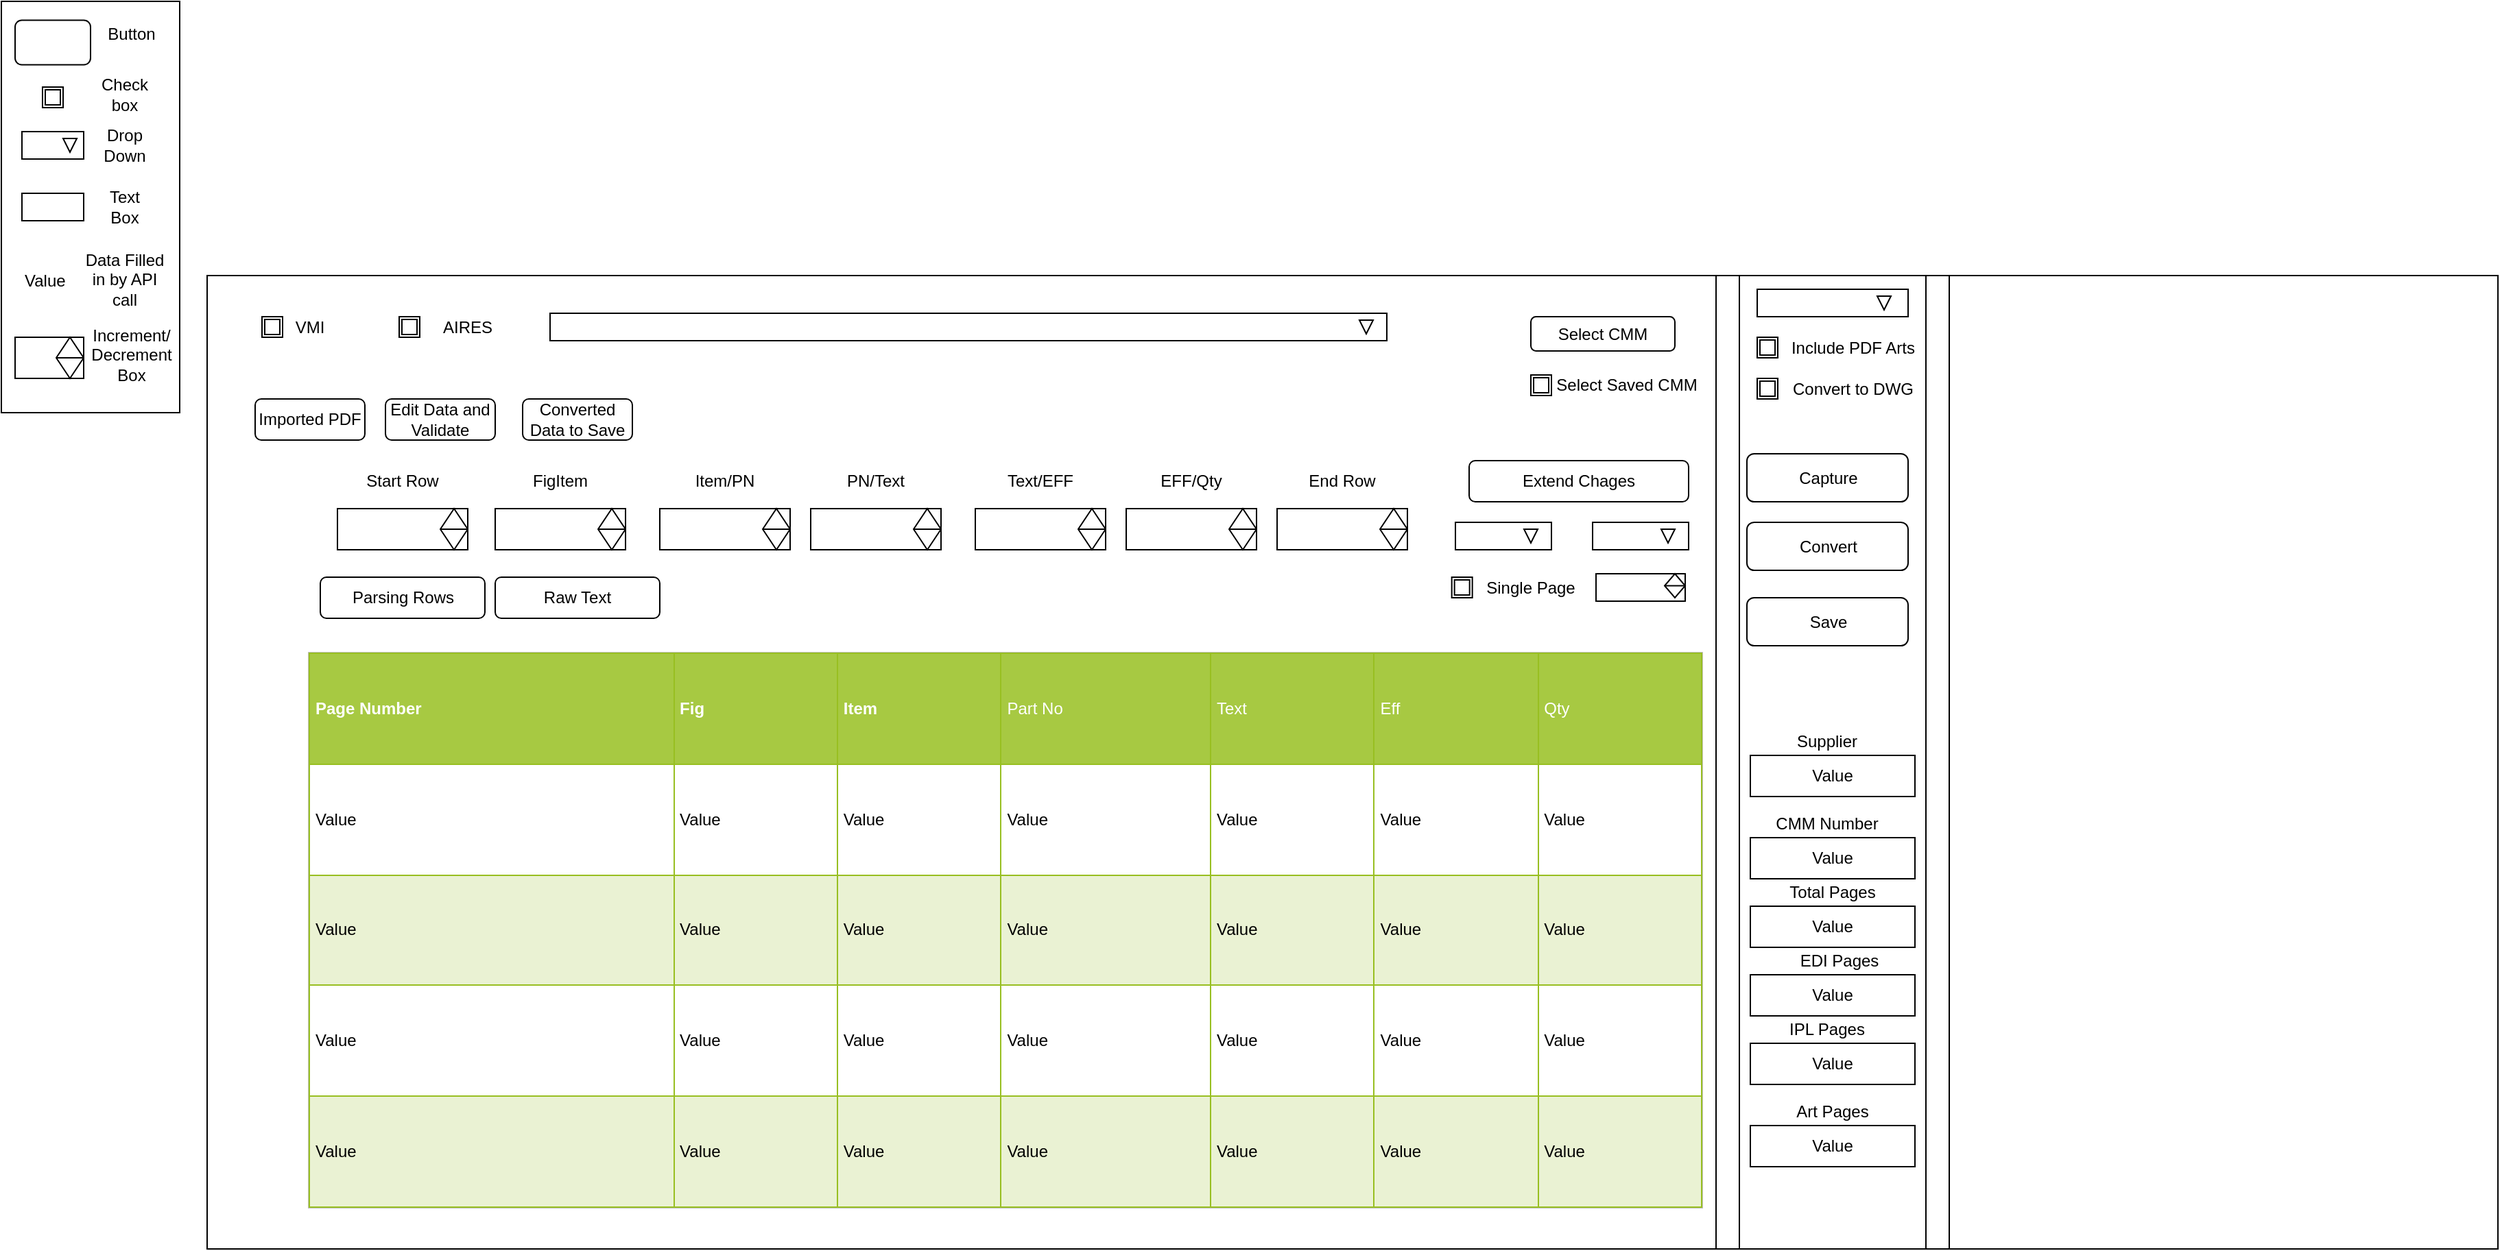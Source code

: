 <mxfile version="12.5.5" type="device"><diagram id="vlSBsTD8L5Zvb4JXQk3D" name="Page-1"><mxGraphModel dx="1584" dy="826" grid="1" gridSize="10" guides="1" tooltips="1" connect="1" arrows="1" fold="1" page="1" pageScale="1" pageWidth="850" pageHeight="1100" math="0" shadow="0"><root><mxCell id="0"/><mxCell id="1" parent="0"/><mxCell id="Vj-U_cyS3S1Fs7weo7US-1" value="" style="rounded=0;whiteSpace=wrap;html=1;" vertex="1" parent="1"><mxGeometry x="-790" y="50" width="130" height="300" as="geometry"/></mxCell><mxCell id="Vj-U_cyS3S1Fs7weo7US-2" value="" style="shape=ext;double=1;whiteSpace=wrap;html=1;aspect=fixed;" vertex="1" parent="1"><mxGeometry x="-760" y="112.5" width="15" height="15" as="geometry"/></mxCell><mxCell id="Vj-U_cyS3S1Fs7weo7US-3" value="" style="html=1;whiteSpace=wrap;container=1;recursiveResize=0;collapsible=0;align=left;" vertex="1" parent="1"><mxGeometry x="-775" y="145" width="45" height="20" as="geometry"/></mxCell><mxCell id="Vj-U_cyS3S1Fs7weo7US-4" value="" style="triangle;html=1;whiteSpace=wrap;rotation=90;" vertex="1" parent="Vj-U_cyS3S1Fs7weo7US-3"><mxGeometry x="30" y="5" width="10" height="10" as="geometry"/></mxCell><mxCell id="Vj-U_cyS3S1Fs7weo7US-5" value="Check box" style="text;html=1;strokeColor=none;fillColor=none;align=center;verticalAlign=middle;whiteSpace=wrap;rounded=0;" vertex="1" parent="1"><mxGeometry x="-720" y="107.5" width="40" height="20" as="geometry"/></mxCell><mxCell id="Vj-U_cyS3S1Fs7weo7US-6" value="Drop Down" style="text;html=1;strokeColor=none;fillColor=none;align=center;verticalAlign=middle;whiteSpace=wrap;rounded=0;" vertex="1" parent="1"><mxGeometry x="-720" y="145" width="40" height="20" as="geometry"/></mxCell><mxCell id="Vj-U_cyS3S1Fs7weo7US-7" value="" style="rounded=0;whiteSpace=wrap;html=1;" vertex="1" parent="1"><mxGeometry x="-775" y="190" width="45" height="20" as="geometry"/></mxCell><mxCell id="Vj-U_cyS3S1Fs7weo7US-8" value="Text Box" style="text;html=1;strokeColor=none;fillColor=none;align=center;verticalAlign=middle;whiteSpace=wrap;rounded=0;" vertex="1" parent="1"><mxGeometry x="-720" y="190" width="40" height="20" as="geometry"/></mxCell><mxCell id="Vj-U_cyS3S1Fs7weo7US-9" value="Value" style="text;html=1;" vertex="1" parent="1"><mxGeometry x="-775" y="240" width="60" height="30" as="geometry"/></mxCell><mxCell id="Vj-U_cyS3S1Fs7weo7US-10" value="Data Filled in by API call" style="text;html=1;strokeColor=none;fillColor=none;align=center;verticalAlign=middle;whiteSpace=wrap;rounded=0;" vertex="1" parent="1"><mxGeometry x="-730" y="242.67" width="60" height="20" as="geometry"/></mxCell><mxCell id="Vj-U_cyS3S1Fs7weo7US-11" value="" style="rounded=1;whiteSpace=wrap;html=1;" vertex="1" parent="1"><mxGeometry x="-780" y="63.75" width="55" height="32.5" as="geometry"/></mxCell><mxCell id="Vj-U_cyS3S1Fs7weo7US-12" value="Button" style="text;html=1;strokeColor=none;fillColor=none;align=center;verticalAlign=middle;whiteSpace=wrap;rounded=0;" vertex="1" parent="1"><mxGeometry x="-715" y="63.75" width="40" height="20" as="geometry"/></mxCell><mxCell id="Vj-U_cyS3S1Fs7weo7US-13" value="" style="rounded=0;whiteSpace=wrap;html=1;" vertex="1" parent="1"><mxGeometry x="-640" y="250" width="1670" height="710" as="geometry"/></mxCell><mxCell id="Vj-U_cyS3S1Fs7weo7US-14" value="" style="shape=ext;double=1;whiteSpace=wrap;html=1;aspect=fixed;" vertex="1" parent="1"><mxGeometry x="-600" y="280" width="15" height="15" as="geometry"/></mxCell><mxCell id="Vj-U_cyS3S1Fs7weo7US-15" value="" style="shape=ext;double=1;whiteSpace=wrap;html=1;aspect=fixed;" vertex="1" parent="1"><mxGeometry x="-500" y="280" width="15" height="15" as="geometry"/></mxCell><mxCell id="Vj-U_cyS3S1Fs7weo7US-16" value="VMI" style="text;html=1;strokeColor=none;fillColor=none;align=center;verticalAlign=middle;whiteSpace=wrap;rounded=0;" vertex="1" parent="1"><mxGeometry x="-585" y="277.5" width="40" height="20" as="geometry"/></mxCell><mxCell id="Vj-U_cyS3S1Fs7weo7US-17" value="AIRES" style="text;html=1;strokeColor=none;fillColor=none;align=center;verticalAlign=middle;whiteSpace=wrap;rounded=0;" vertex="1" parent="1"><mxGeometry x="-470" y="277.5" width="40" height="20" as="geometry"/></mxCell><mxCell id="Vj-U_cyS3S1Fs7weo7US-18" value="" style="html=1;whiteSpace=wrap;container=1;recursiveResize=0;collapsible=0;align=left;" vertex="1" parent="1"><mxGeometry x="-390" y="277.5" width="610" height="20" as="geometry"/></mxCell><mxCell id="Vj-U_cyS3S1Fs7weo7US-19" value="" style="triangle;html=1;whiteSpace=wrap;rotation=90;" vertex="1" parent="Vj-U_cyS3S1Fs7weo7US-18"><mxGeometry x="590" y="5" width="10" height="10" as="geometry"/></mxCell><mxCell id="Vj-U_cyS3S1Fs7weo7US-21" value="Imported PDF" style="rounded=1;whiteSpace=wrap;html=1;" vertex="1" parent="1"><mxGeometry x="-605" y="340" width="80" height="30" as="geometry"/></mxCell><mxCell id="Vj-U_cyS3S1Fs7weo7US-22" value="Edit Data and Validate" style="rounded=1;whiteSpace=wrap;html=1;" vertex="1" parent="1"><mxGeometry x="-510" y="340" width="80" height="30" as="geometry"/></mxCell><mxCell id="Vj-U_cyS3S1Fs7weo7US-23" value="Converted Data to Save" style="rounded=1;whiteSpace=wrap;html=1;" vertex="1" parent="1"><mxGeometry x="-410" y="340" width="80" height="30" as="geometry"/></mxCell><mxCell id="Vj-U_cyS3S1Fs7weo7US-24" value="" style="rounded=0;whiteSpace=wrap;html=1;" vertex="1" parent="1"><mxGeometry x="-545" y="420" width="95" height="30" as="geometry"/></mxCell><mxCell id="Vj-U_cyS3S1Fs7weo7US-25" value="" style="shape=sortShape;perimeter=rhombusPerimeter;whiteSpace=wrap;html=1;" vertex="1" parent="1"><mxGeometry x="-470" y="420" width="20" height="30" as="geometry"/></mxCell><mxCell id="Vj-U_cyS3S1Fs7weo7US-26" value="" style="rounded=0;whiteSpace=wrap;html=1;" vertex="1" parent="1"><mxGeometry x="-780" y="295" width="50" height="30" as="geometry"/></mxCell><mxCell id="Vj-U_cyS3S1Fs7weo7US-27" value="" style="shape=sortShape;perimeter=rhombusPerimeter;whiteSpace=wrap;html=1;" vertex="1" parent="1"><mxGeometry x="-750" y="295" width="20" height="30" as="geometry"/></mxCell><mxCell id="Vj-U_cyS3S1Fs7weo7US-29" value="Increment/ Decrement &lt;br&gt;Box" style="text;html=1;strokeColor=none;fillColor=none;align=center;verticalAlign=middle;whiteSpace=wrap;rounded=0;" vertex="1" parent="1"><mxGeometry x="-720" y="277.5" width="50" height="60" as="geometry"/></mxCell><mxCell id="Vj-U_cyS3S1Fs7weo7US-34" value="Start Row" style="text;html=1;strokeColor=none;fillColor=none;align=center;verticalAlign=middle;whiteSpace=wrap;rounded=0;" vertex="1" parent="1"><mxGeometry x="-533.75" y="390" width="72.5" height="20" as="geometry"/></mxCell><mxCell id="Vj-U_cyS3S1Fs7weo7US-35" value="" style="rounded=0;whiteSpace=wrap;html=1;" vertex="1" parent="1"><mxGeometry x="-430" y="420" width="95" height="30" as="geometry"/></mxCell><mxCell id="Vj-U_cyS3S1Fs7weo7US-36" value="" style="shape=sortShape;perimeter=rhombusPerimeter;whiteSpace=wrap;html=1;" vertex="1" parent="1"><mxGeometry x="-355" y="420" width="20" height="30" as="geometry"/></mxCell><mxCell id="Vj-U_cyS3S1Fs7weo7US-37" value="FigItem" style="text;html=1;strokeColor=none;fillColor=none;align=center;verticalAlign=middle;whiteSpace=wrap;rounded=0;" vertex="1" parent="1"><mxGeometry x="-418.75" y="390" width="72.5" height="20" as="geometry"/></mxCell><mxCell id="Vj-U_cyS3S1Fs7weo7US-38" value="" style="rounded=0;whiteSpace=wrap;html=1;" vertex="1" parent="1"><mxGeometry x="-310" y="420" width="95" height="30" as="geometry"/></mxCell><mxCell id="Vj-U_cyS3S1Fs7weo7US-39" value="" style="shape=sortShape;perimeter=rhombusPerimeter;whiteSpace=wrap;html=1;" vertex="1" parent="1"><mxGeometry x="-235" y="420" width="20" height="30" as="geometry"/></mxCell><mxCell id="Vj-U_cyS3S1Fs7weo7US-40" value="Item/PN" style="text;html=1;strokeColor=none;fillColor=none;align=center;verticalAlign=middle;whiteSpace=wrap;rounded=0;" vertex="1" parent="1"><mxGeometry x="-298.75" y="390" width="72.5" height="20" as="geometry"/></mxCell><mxCell id="Vj-U_cyS3S1Fs7weo7US-41" value="" style="rounded=0;whiteSpace=wrap;html=1;" vertex="1" parent="1"><mxGeometry x="-200" y="420" width="95" height="30" as="geometry"/></mxCell><mxCell id="Vj-U_cyS3S1Fs7weo7US-42" value="" style="shape=sortShape;perimeter=rhombusPerimeter;whiteSpace=wrap;html=1;" vertex="1" parent="1"><mxGeometry x="-125" y="420" width="20" height="30" as="geometry"/></mxCell><mxCell id="Vj-U_cyS3S1Fs7weo7US-43" value="PN/Text" style="text;html=1;strokeColor=none;fillColor=none;align=center;verticalAlign=middle;whiteSpace=wrap;rounded=0;" vertex="1" parent="1"><mxGeometry x="-188.75" y="390" width="72.5" height="20" as="geometry"/></mxCell><mxCell id="Vj-U_cyS3S1Fs7weo7US-44" value="" style="rounded=0;whiteSpace=wrap;html=1;" vertex="1" parent="1"><mxGeometry x="-80" y="420" width="95" height="30" as="geometry"/></mxCell><mxCell id="Vj-U_cyS3S1Fs7weo7US-45" value="" style="shape=sortShape;perimeter=rhombusPerimeter;whiteSpace=wrap;html=1;" vertex="1" parent="1"><mxGeometry x="-5" y="420" width="20" height="30" as="geometry"/></mxCell><mxCell id="Vj-U_cyS3S1Fs7weo7US-46" value="Text/EFF" style="text;html=1;strokeColor=none;fillColor=none;align=center;verticalAlign=middle;whiteSpace=wrap;rounded=0;" vertex="1" parent="1"><mxGeometry x="-68.75" y="390" width="72.5" height="20" as="geometry"/></mxCell><mxCell id="Vj-U_cyS3S1Fs7weo7US-47" value="" style="rounded=0;whiteSpace=wrap;html=1;" vertex="1" parent="1"><mxGeometry x="30" y="420" width="95" height="30" as="geometry"/></mxCell><mxCell id="Vj-U_cyS3S1Fs7weo7US-48" value="" style="shape=sortShape;perimeter=rhombusPerimeter;whiteSpace=wrap;html=1;" vertex="1" parent="1"><mxGeometry x="105" y="420" width="20" height="30" as="geometry"/></mxCell><mxCell id="Vj-U_cyS3S1Fs7weo7US-49" value="EFF/Qty" style="text;html=1;strokeColor=none;fillColor=none;align=center;verticalAlign=middle;whiteSpace=wrap;rounded=0;" vertex="1" parent="1"><mxGeometry x="41.25" y="390" width="72.5" height="20" as="geometry"/></mxCell><mxCell id="Vj-U_cyS3S1Fs7weo7US-50" value="" style="rounded=0;whiteSpace=wrap;html=1;" vertex="1" parent="1"><mxGeometry x="140" y="420" width="95" height="30" as="geometry"/></mxCell><mxCell id="Vj-U_cyS3S1Fs7weo7US-51" value="" style="shape=sortShape;perimeter=rhombusPerimeter;whiteSpace=wrap;html=1;" vertex="1" parent="1"><mxGeometry x="215" y="420" width="20" height="30" as="geometry"/></mxCell><mxCell id="Vj-U_cyS3S1Fs7weo7US-52" value="End Row" style="text;html=1;strokeColor=none;fillColor=none;align=center;verticalAlign=middle;whiteSpace=wrap;rounded=0;" vertex="1" parent="1"><mxGeometry x="151.25" y="390" width="72.5" height="20" as="geometry"/></mxCell><mxCell id="Vj-U_cyS3S1Fs7weo7US-53" value="" style="html=1;whiteSpace=wrap;container=1;recursiveResize=0;collapsible=0;align=left;" vertex="1" parent="1"><mxGeometry x="270" y="430" width="70" height="20" as="geometry"/></mxCell><mxCell id="Vj-U_cyS3S1Fs7weo7US-54" value="" style="triangle;html=1;whiteSpace=wrap;rotation=90;" vertex="1" parent="Vj-U_cyS3S1Fs7weo7US-53"><mxGeometry x="50" y="5" width="10" height="10" as="geometry"/></mxCell><mxCell id="Vj-U_cyS3S1Fs7weo7US-55" value="" style="html=1;whiteSpace=wrap;container=1;recursiveResize=0;collapsible=0;align=left;" vertex="1" parent="1"><mxGeometry x="370" y="430" width="70" height="20" as="geometry"/></mxCell><mxCell id="Vj-U_cyS3S1Fs7weo7US-56" value="" style="triangle;html=1;whiteSpace=wrap;rotation=90;" vertex="1" parent="Vj-U_cyS3S1Fs7weo7US-55"><mxGeometry x="50" y="5" width="10" height="10" as="geometry"/></mxCell><mxCell id="Vj-U_cyS3S1Fs7weo7US-57" value="" style="shape=ext;double=1;whiteSpace=wrap;html=1;aspect=fixed;" vertex="1" parent="1"><mxGeometry x="267.33" y="470" width="15" height="15" as="geometry"/></mxCell><mxCell id="Vj-U_cyS3S1Fs7weo7US-59" value="Single Page" style="text;html=1;strokeColor=none;fillColor=none;align=center;verticalAlign=middle;whiteSpace=wrap;rounded=0;" vertex="1" parent="1"><mxGeometry x="290" y="467.5" width="70" height="20" as="geometry"/></mxCell><mxCell id="Vj-U_cyS3S1Fs7weo7US-67" value="" style="rounded=0;whiteSpace=wrap;html=1;" vertex="1" parent="1"><mxGeometry x="372.5" y="467.5" width="65" height="20" as="geometry"/></mxCell><mxCell id="Vj-U_cyS3S1Fs7weo7US-68" value="" style="shape=sortShape;perimeter=rhombusPerimeter;whiteSpace=wrap;html=1;" vertex="1" parent="1"><mxGeometry x="422.5" y="467.5" width="15" height="17.5" as="geometry"/></mxCell><mxCell id="Vj-U_cyS3S1Fs7weo7US-69" value="Extend Chages" style="rounded=1;whiteSpace=wrap;html=1;" vertex="1" parent="1"><mxGeometry x="280" y="385" width="160" height="30" as="geometry"/></mxCell><mxCell id="Vj-U_cyS3S1Fs7weo7US-70" value="&lt;table border=&quot;1&quot; width=&quot;100%&quot; cellpadding=&quot;4&quot; style=&quot;width: 100% ; height: 100% ; border-collapse: collapse&quot;&gt;&lt;tbody&gt;&lt;tr style=&quot;background-color: #a7c942 ; color: #ffffff ; border: 1px solid #98bf21&quot;&gt;&lt;th align=&quot;left&quot;&gt;Page Number&lt;/th&gt;&lt;th align=&quot;left&quot;&gt;Fig&lt;/th&gt;&lt;th align=&quot;left&quot;&gt;Item&lt;/th&gt;&lt;td&gt;Part No&lt;/td&gt;&lt;td&gt;Text&lt;/td&gt;&lt;td&gt;Eff&lt;/td&gt;&lt;td&gt;Qty&lt;/td&gt;&lt;/tr&gt;&lt;tr style=&quot;border: 1px solid #98bf21&quot;&gt;&lt;td&gt;Value&lt;/td&gt;&lt;td&gt;Value&lt;/td&gt;&lt;td&gt;Value&lt;/td&gt;&lt;td&gt;Value&lt;br&gt;&lt;/td&gt;&lt;td&gt;Value&lt;br&gt;&lt;/td&gt;&lt;td&gt;Value&lt;br&gt;&lt;/td&gt;&lt;td&gt;Value&lt;br&gt;&lt;/td&gt;&lt;/tr&gt;&lt;tr style=&quot;background-color: #eaf2d3 ; border: 1px solid #98bf21&quot;&gt;&lt;td&gt;Value&lt;/td&gt;&lt;td&gt;Value&lt;/td&gt;&lt;td&gt;Value&lt;/td&gt;&lt;td&gt;Value&lt;br&gt;&lt;/td&gt;&lt;td&gt;Value&lt;br&gt;&lt;/td&gt;&lt;td&gt;Value&lt;br&gt;&lt;/td&gt;&lt;td&gt;Value&lt;br&gt;&lt;/td&gt;&lt;/tr&gt;&lt;tr style=&quot;border: 1px solid #98bf21&quot;&gt;&lt;td&gt;Value&lt;br&gt;&lt;/td&gt;&lt;td&gt;Value&lt;/td&gt;&lt;td&gt;Value&lt;br&gt;&lt;/td&gt;&lt;td&gt;Value&lt;br&gt;&lt;/td&gt;&lt;td&gt;Value&lt;br&gt;&lt;/td&gt;&lt;td&gt;Value&lt;br&gt;&lt;/td&gt;&lt;td&gt;Value&lt;br&gt;&lt;/td&gt;&lt;/tr&gt;&lt;tr style=&quot;background-color: #eaf2d3 ; border: 1px solid #98bf21&quot;&gt;&lt;td&gt;Value&lt;br&gt;&lt;/td&gt;&lt;td&gt;Value&lt;br&gt;&lt;/td&gt;&lt;td&gt;Value&lt;br&gt;&lt;/td&gt;&lt;td&gt;Value&lt;br&gt;&lt;/td&gt;&lt;td&gt;Value&lt;br&gt;&lt;/td&gt;&lt;td&gt;Value&lt;br&gt;&lt;/td&gt;&lt;td&gt;Value&lt;br&gt;&lt;/td&gt;&lt;/tr&gt;&lt;/tbody&gt;&lt;/table&gt;" style="text;html=1;strokeColor=#c0c0c0;fillColor=#ffffff;overflow=fill;rounded=0;" vertex="1" parent="1"><mxGeometry x="-566" y="525" width="1016" height="405" as="geometry"/></mxCell><mxCell id="BH5Vic1I27NGl7sCOIFL-1" value="" style="shape=process;whiteSpace=wrap;html=1;backgroundOutline=1;" vertex="1" parent="1"><mxGeometry x="460" y="250" width="170" height="710" as="geometry"/></mxCell><mxCell id="BH5Vic1I27NGl7sCOIFL-2" value="Capture" style="rounded=1;whiteSpace=wrap;html=1;" vertex="1" parent="1"><mxGeometry x="482.5" y="380" width="117.5" height="35" as="geometry"/></mxCell><mxCell id="BH5Vic1I27NGl7sCOIFL-3" value="Convert" style="rounded=1;whiteSpace=wrap;html=1;" vertex="1" parent="1"><mxGeometry x="482.5" y="430" width="117.5" height="35" as="geometry"/></mxCell><mxCell id="BH5Vic1I27NGl7sCOIFL-5" value="Save" style="rounded=1;whiteSpace=wrap;html=1;" vertex="1" parent="1"><mxGeometry x="482.5" y="485" width="117.5" height="35" as="geometry"/></mxCell><mxCell id="BH5Vic1I27NGl7sCOIFL-8" value="" style="shape=ext;double=1;whiteSpace=wrap;html=1;aspect=fixed;" vertex="1" parent="1"><mxGeometry x="490" y="295" width="15" height="15" as="geometry"/></mxCell><mxCell id="BH5Vic1I27NGl7sCOIFL-9" value="" style="shape=ext;double=1;whiteSpace=wrap;html=1;aspect=fixed;" vertex="1" parent="1"><mxGeometry x="490" y="325" width="15" height="15" as="geometry"/></mxCell><mxCell id="BH5Vic1I27NGl7sCOIFL-10" value="Include PDF Arts" style="text;html=1;strokeColor=none;fillColor=none;align=center;verticalAlign=middle;whiteSpace=wrap;rounded=0;" vertex="1" parent="1"><mxGeometry x="510" y="292.5" width="100" height="20" as="geometry"/></mxCell><mxCell id="BH5Vic1I27NGl7sCOIFL-11" value="Convert to DWG" style="text;html=1;strokeColor=none;fillColor=none;align=center;verticalAlign=middle;whiteSpace=wrap;rounded=0;" vertex="1" parent="1"><mxGeometry x="510" y="322.5" width="100" height="20" as="geometry"/></mxCell><mxCell id="BH5Vic1I27NGl7sCOIFL-12" value="" style="html=1;whiteSpace=wrap;container=1;recursiveResize=0;collapsible=0;align=left;" vertex="1" parent="1"><mxGeometry x="490" y="260" width="110" height="20" as="geometry"/></mxCell><mxCell id="BH5Vic1I27NGl7sCOIFL-13" value="" style="triangle;html=1;whiteSpace=wrap;rotation=90;" vertex="1" parent="BH5Vic1I27NGl7sCOIFL-12"><mxGeometry x="87.5" y="5" width="10" height="10" as="geometry"/></mxCell><mxCell id="BH5Vic1I27NGl7sCOIFL-15" value="" style="shape=ext;double=1;whiteSpace=wrap;html=1;aspect=fixed;" vertex="1" parent="1"><mxGeometry x="325" y="322.5" width="15" height="15" as="geometry"/></mxCell><mxCell id="BH5Vic1I27NGl7sCOIFL-17" value="Select Saved CMM" style="text;html=1;strokeColor=none;fillColor=none;align=center;verticalAlign=middle;whiteSpace=wrap;rounded=0;" vertex="1" parent="1"><mxGeometry x="340" y="320" width="110" height="20" as="geometry"/></mxCell><mxCell id="BH5Vic1I27NGl7sCOIFL-18" value="Select CMM" style="rounded=1;whiteSpace=wrap;html=1;" vertex="1" parent="1"><mxGeometry x="325" y="280" width="105" height="25" as="geometry"/></mxCell><mxCell id="BH5Vic1I27NGl7sCOIFL-19" value="Supplier" style="text;html=1;strokeColor=none;fillColor=none;align=center;verticalAlign=middle;whiteSpace=wrap;rounded=0;" vertex="1" parent="1"><mxGeometry x="491.25" y="580" width="100" height="20" as="geometry"/></mxCell><mxCell id="BH5Vic1I27NGl7sCOIFL-20" value="CMM Number" style="text;html=1;strokeColor=none;fillColor=none;align=center;verticalAlign=middle;whiteSpace=wrap;rounded=0;" vertex="1" parent="1"><mxGeometry x="491.25" y="640" width="100" height="20" as="geometry"/></mxCell><mxCell id="BH5Vic1I27NGl7sCOIFL-21" value="Total Pages" style="text;html=1;strokeColor=none;fillColor=none;align=center;verticalAlign=middle;whiteSpace=wrap;rounded=0;" vertex="1" parent="1"><mxGeometry x="495" y="690" width="100" height="20" as="geometry"/></mxCell><mxCell id="BH5Vic1I27NGl7sCOIFL-22" value="EDI Pages" style="text;html=1;strokeColor=none;fillColor=none;align=center;verticalAlign=middle;whiteSpace=wrap;rounded=0;" vertex="1" parent="1"><mxGeometry x="500" y="740" width="100" height="20" as="geometry"/></mxCell><mxCell id="BH5Vic1I27NGl7sCOIFL-23" value="IPL Pages" style="text;html=1;strokeColor=none;fillColor=none;align=center;verticalAlign=middle;whiteSpace=wrap;rounded=0;" vertex="1" parent="1"><mxGeometry x="491.25" y="790" width="100" height="20" as="geometry"/></mxCell><mxCell id="BH5Vic1I27NGl7sCOIFL-25" value="Art Pages" style="text;html=1;strokeColor=none;fillColor=none;align=center;verticalAlign=middle;whiteSpace=wrap;rounded=0;" vertex="1" parent="1"><mxGeometry x="495" y="850" width="100" height="20" as="geometry"/></mxCell><mxCell id="BH5Vic1I27NGl7sCOIFL-28" value="Value" style="rounded=0;whiteSpace=wrap;html=1;" vertex="1" parent="1"><mxGeometry x="485" y="600" width="120" height="30" as="geometry"/></mxCell><mxCell id="BH5Vic1I27NGl7sCOIFL-30" value="Value" style="rounded=0;whiteSpace=wrap;html=1;" vertex="1" parent="1"><mxGeometry x="485" y="660" width="120" height="30" as="geometry"/></mxCell><mxCell id="BH5Vic1I27NGl7sCOIFL-31" value="Value" style="rounded=0;whiteSpace=wrap;html=1;" vertex="1" parent="1"><mxGeometry x="485" y="710" width="120" height="30" as="geometry"/></mxCell><mxCell id="BH5Vic1I27NGl7sCOIFL-32" value="Value" style="rounded=0;whiteSpace=wrap;html=1;" vertex="1" parent="1"><mxGeometry x="485" y="760" width="120" height="30" as="geometry"/></mxCell><mxCell id="BH5Vic1I27NGl7sCOIFL-33" value="Value" style="rounded=0;whiteSpace=wrap;html=1;" vertex="1" parent="1"><mxGeometry x="485" y="810" width="120" height="30" as="geometry"/></mxCell><mxCell id="BH5Vic1I27NGl7sCOIFL-35" value="Value" style="rounded=0;whiteSpace=wrap;html=1;" vertex="1" parent="1"><mxGeometry x="485" y="870" width="120" height="30" as="geometry"/></mxCell><mxCell id="BH5Vic1I27NGl7sCOIFL-36" value="Parsing Rows" style="rounded=1;whiteSpace=wrap;html=1;" vertex="1" parent="1"><mxGeometry x="-557.5" y="470" width="120" height="30" as="geometry"/></mxCell><mxCell id="BH5Vic1I27NGl7sCOIFL-38" value="Raw Text" style="rounded=1;whiteSpace=wrap;html=1;" vertex="1" parent="1"><mxGeometry x="-430" y="470" width="120" height="30" as="geometry"/></mxCell></root></mxGraphModel></diagram></mxfile>